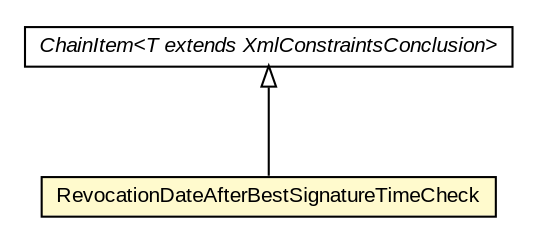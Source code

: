 #!/usr/local/bin/dot
#
# Class diagram 
# Generated by UMLGraph version R5_6-24-gf6e263 (http://www.umlgraph.org/)
#

digraph G {
	edge [fontname="arial",fontsize=10,labelfontname="arial",labelfontsize=10];
	node [fontname="arial",fontsize=10,shape=plaintext];
	nodesep=0.25;
	ranksep=0.5;
	// eu.europa.esig.dss.validation.process.ChainItem<T extends eu.europa.esig.dss.jaxb.detailedreport.XmlConstraintsConclusion>
	c578279 [label=<<table title="eu.europa.esig.dss.validation.process.ChainItem" border="0" cellborder="1" cellspacing="0" cellpadding="2" port="p" href="../../ChainItem.html">
		<tr><td><table border="0" cellspacing="0" cellpadding="1">
<tr><td align="center" balign="center"><font face="arial italic"> ChainItem&lt;T extends XmlConstraintsConclusion&gt; </font></td></tr>
		</table></td></tr>
		</table>>, URL="../../ChainItem.html", fontname="arial", fontcolor="black", fontsize=10.0];
	// eu.europa.esig.dss.validation.process.vpfltvd.checks.RevocationDateAfterBestSignatureTimeCheck
	c578428 [label=<<table title="eu.europa.esig.dss.validation.process.vpfltvd.checks.RevocationDateAfterBestSignatureTimeCheck" border="0" cellborder="1" cellspacing="0" cellpadding="2" port="p" bgcolor="lemonChiffon" href="./RevocationDateAfterBestSignatureTimeCheck.html">
		<tr><td><table border="0" cellspacing="0" cellpadding="1">
<tr><td align="center" balign="center"> RevocationDateAfterBestSignatureTimeCheck </td></tr>
		</table></td></tr>
		</table>>, URL="./RevocationDateAfterBestSignatureTimeCheck.html", fontname="arial", fontcolor="black", fontsize=10.0];
	//eu.europa.esig.dss.validation.process.vpfltvd.checks.RevocationDateAfterBestSignatureTimeCheck extends eu.europa.esig.dss.validation.process.ChainItem<eu.europa.esig.dss.jaxb.detailedreport.XmlValidationProcessLongTermData>
	c578279:p -> c578428:p [dir=back,arrowtail=empty];
}

